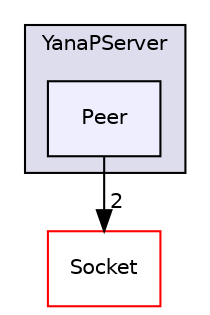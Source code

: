 digraph "Peer" {
  compound=true
  node [ fontsize="10", fontname="Helvetica"];
  edge [ labelfontsize="10", labelfontname="Helvetica"];
  subgraph clusterdir_05ce26451ba72466281a68fa333db4c9 {
    graph [ bgcolor="#ddddee", pencolor="black", label="YanaPServer" fontname="Helvetica", fontsize="10", URL="dir_05ce26451ba72466281a68fa333db4c9.html"]
  dir_960b8e36b494efe68e2099644f2abb6b [shape=box, label="Peer", style="filled", fillcolor="#eeeeff", pencolor="black", URL="dir_960b8e36b494efe68e2099644f2abb6b.html"];
  }
  dir_c715092d858975d717cbcfac61317f8e [shape=box label="Socket" fillcolor="white" style="filled" color="red" URL="dir_c715092d858975d717cbcfac61317f8e.html"];
  dir_960b8e36b494efe68e2099644f2abb6b->dir_c715092d858975d717cbcfac61317f8e [headlabel="2", labeldistance=1.5 headhref="dir_000020_000014.html"];
}
